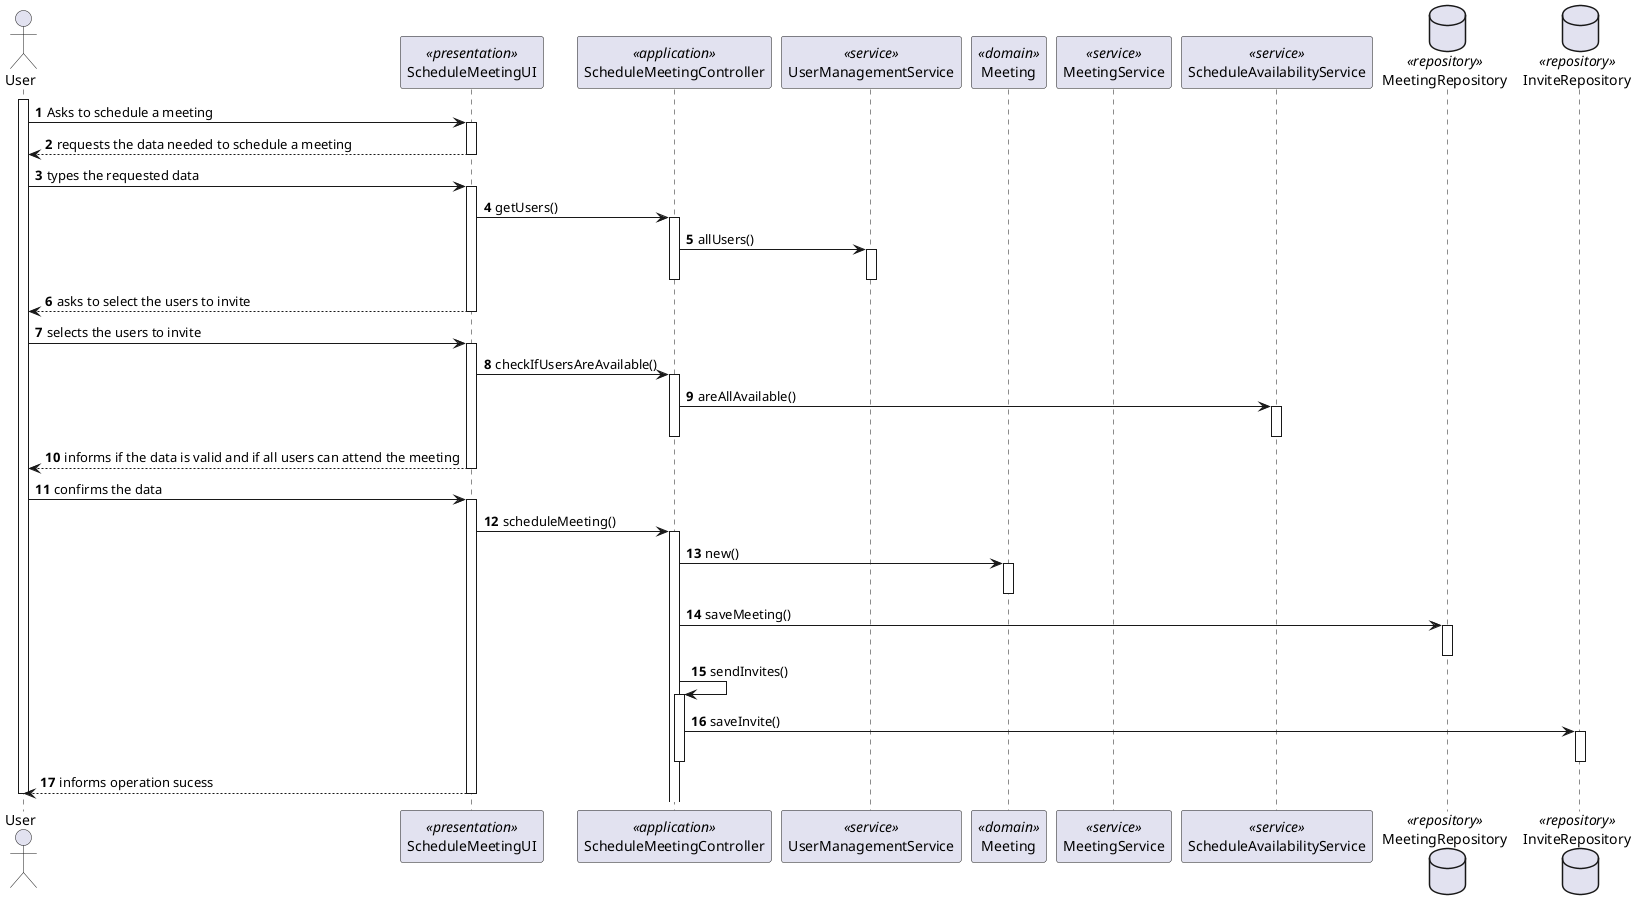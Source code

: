 @startuml US4001_SD
autonumber

actor "User" as U

participant "ScheduleMeetingUI" as UI <<presentation>>
participant "ScheduleMeetingController" as CTRL <<application>>
participant "UserManagementService" as UMS <<service>>
participant "Meeting" as MEETING <<domain>>
participant "MeetingService" as MS <<service>>
participant "ScheduleAvailabilityService" as SAS <<service>>

database MeetingRepository as MR <<repository>>
database InviteRepository as IR <<repository>>

activate U

U -> UI : Asks to schedule a meeting
activate UI

UI --> U : requests the data needed to schedule a meeting
deactivate UI

U -> UI : types the requested data
activate UI

UI -> CTRL : getUsers()
activate CTRL

CTRL -> UMS : allUsers()
activate UMS
deactivate UMS

deactivate CTRL

UI --> U : asks to select the users to invite
deactivate UI

U -> UI : selects the users to invite
activate UI

UI -> CTRL : checkIfUsersAreAvailable()
activate CTRL

CTRL -> SAS : areAllAvailable()
activate SAS
deactivate SAS
deactivate CTRL

UI --> U : informs if the data is valid and if all users can attend the meeting
deactivate UI

U -> UI : confirms the data
activate UI

UI -> CTRL : scheduleMeeting()
activate CTRL

CTRL -> MEETING : new()
activate MEETING
deactivate MEETING

CTRL -> MR : saveMeeting()
activate MR
deactivate MR

CTRL -> CTRL : sendInvites()
activate CTRL

CTRL -> IR : saveInvite()
activate IR
deactivate IR
deactivate CTRL

UI --> U : informs operation sucess
deactivate UI

deactivate U

@enduml
